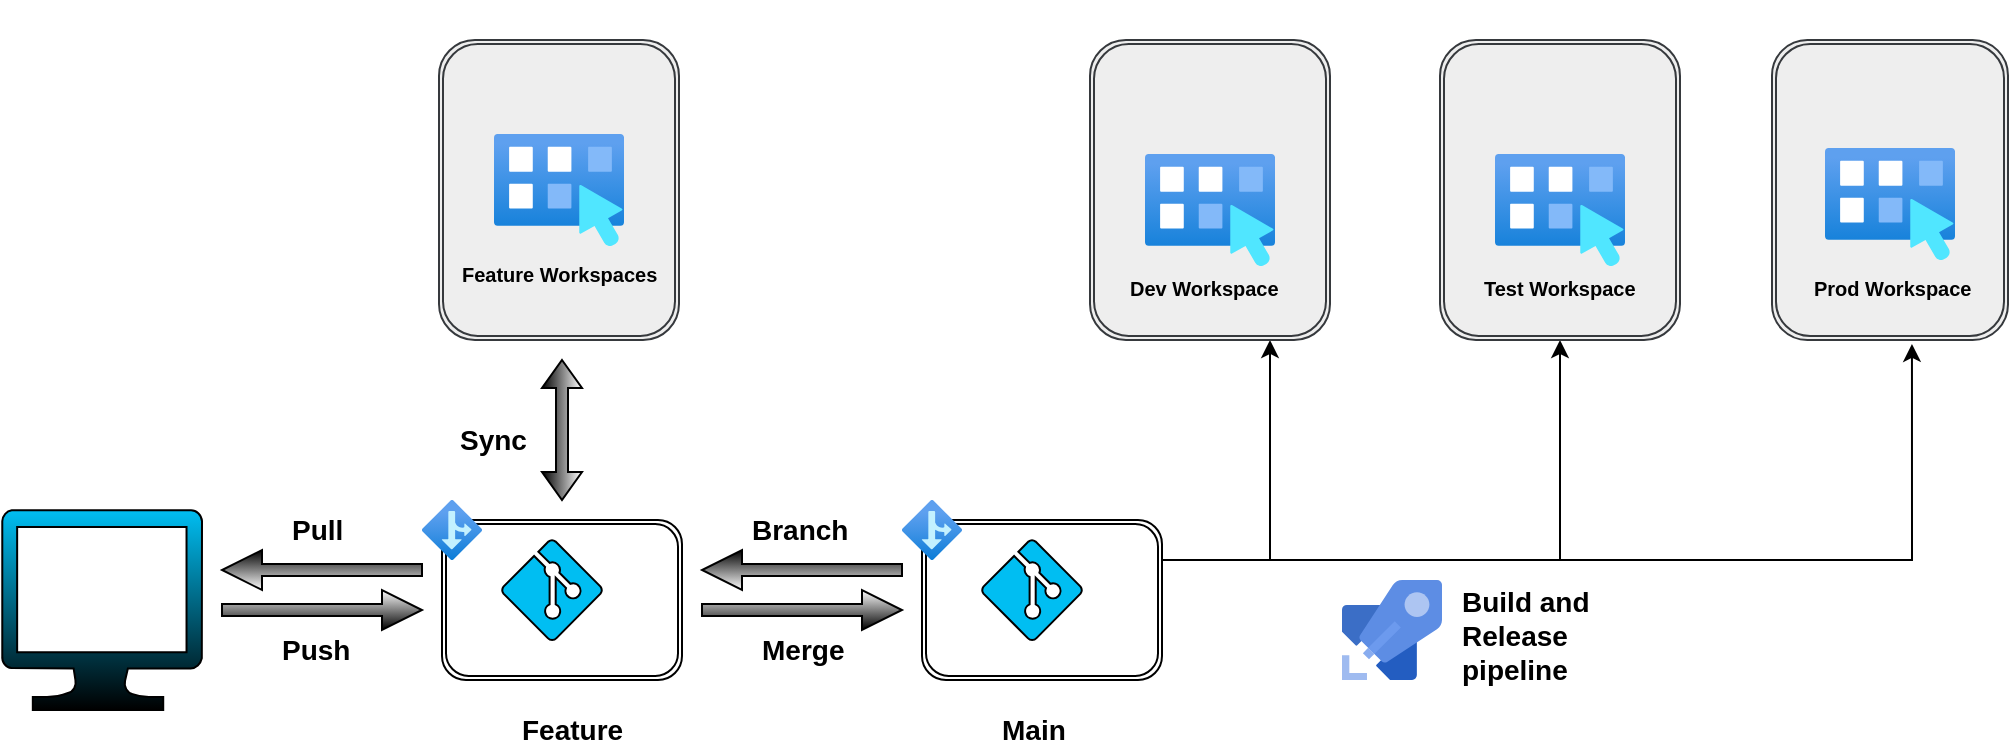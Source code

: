 <mxfile version="24.6.5" type="device">
  <diagram id="Bom2Y7GCucXXIgJSMt-n" name="Page-2">
    <mxGraphModel dx="1434" dy="827" grid="1" gridSize="10" guides="1" tooltips="1" connect="1" arrows="1" fold="1" page="1" pageScale="1" pageWidth="1100" pageHeight="850" math="0" shadow="0">
      <root>
        <mxCell id="0" />
        <mxCell id="1" parent="0" />
        <mxCell id="Ub_6eM_rhkK4rnrmzPiu-1" value="" style="verticalLabelPosition=bottom;html=1;verticalAlign=top;align=center;strokeColor=default;fillColor=#00BEF2;shape=mxgraph.azure.computer;pointerEvents=1;gradientColor=default;shadow=0;textShadow=0;direction=east;flipH=0;flipV=0;" parent="1" vertex="1">
          <mxGeometry x="60" y="275" width="100" height="100" as="geometry" />
        </mxCell>
        <mxCell id="Ub_6eM_rhkK4rnrmzPiu-2" value="" style="shape=singleArrow;direction=west;whiteSpace=wrap;html=1;gradientColor=default;shadow=0;textShadow=0;flipH=0;flipV=0;strokeColor=default;" parent="1" vertex="1">
          <mxGeometry x="170" y="295" width="100" height="20" as="geometry" />
        </mxCell>
        <mxCell id="Ub_6eM_rhkK4rnrmzPiu-3" value="" style="shape=singleArrow;whiteSpace=wrap;html=1;gradientColor=default;shadow=0;textShadow=0;direction=east;flipH=0;flipV=0;strokeColor=default;" parent="1" vertex="1">
          <mxGeometry x="170" y="315" width="100" height="20" as="geometry" />
        </mxCell>
        <mxCell id="Ub_6eM_rhkK4rnrmzPiu-4" value="Pull" style="rounded=0;whiteSpace=wrap;html=1;arcSize=50;strokeColor=none;strokeWidth=1;fillColor=none;fontColor=#000000;whiteSpace=wrap;align=left;verticalAlign=middle;spacingLeft=0;fontStyle=1;fontSize=14;spacing=10;textShadow=0;labelBorderColor=none;shadow=0;direction=east;flipH=0;flipV=0;" parent="1" vertex="1">
          <mxGeometry x="195" y="275" width="40" height="20" as="geometry" />
        </mxCell>
        <mxCell id="Ub_6eM_rhkK4rnrmzPiu-5" value="Push" style="rounded=0;whiteSpace=wrap;html=1;arcSize=50;strokeColor=none;strokeWidth=1;fillColor=none;fontColor=#000000;whiteSpace=wrap;align=left;verticalAlign=middle;spacingLeft=0;fontStyle=1;fontSize=14;spacing=10;textShadow=0;shadow=0;direction=east;flipH=0;flipV=0;" parent="1" vertex="1">
          <mxGeometry x="190" y="335" width="50" height="20" as="geometry" />
        </mxCell>
        <mxCell id="YZ31xkfmWvyY0ZkBBPFm-4" style="edgeStyle=orthogonalEdgeStyle;rounded=0;orthogonalLoop=1;jettySize=auto;html=1;exitX=1;exitY=0.25;exitDx=0;exitDy=0;entryX=0.5;entryY=1;entryDx=0;entryDy=0;" parent="1" source="Ub_6eM_rhkK4rnrmzPiu-6" target="P1D1vN6JfQfnxF3JzwK7-5" edge="1">
          <mxGeometry relative="1" as="geometry" />
        </mxCell>
        <mxCell id="cF--H1yc2ZSGr-OTiTdq-4" style="edgeStyle=orthogonalEdgeStyle;rounded=0;orthogonalLoop=1;jettySize=auto;html=1;exitX=1;exitY=0.25;exitDx=0;exitDy=0;entryX=0.75;entryY=1;entryDx=0;entryDy=0;" parent="1" source="Ub_6eM_rhkK4rnrmzPiu-6" target="P1D1vN6JfQfnxF3JzwK7-1" edge="1">
          <mxGeometry relative="1" as="geometry" />
        </mxCell>
        <mxCell id="Ub_6eM_rhkK4rnrmzPiu-6" value="" style="shape=ext;double=1;rounded=1;whiteSpace=wrap;html=1;shadow=0;textShadow=0;direction=east;flipH=0;flipV=0;strokeColor=default;" parent="1" vertex="1">
          <mxGeometry x="520" y="280" width="120" height="80" as="geometry" />
        </mxCell>
        <mxCell id="Ub_6eM_rhkK4rnrmzPiu-7" value="" style="image;aspect=fixed;html=1;points=[];align=right;fontSize=12;image=img/lib/azure2/general/Branch.svg;shadow=0;textShadow=0;labelPosition=left;verticalLabelPosition=top;verticalAlign=bottom;direction=east;flipH=0;flipV=0;strokeColor=default;" parent="1" vertex="1">
          <mxGeometry x="510" y="270" width="30" height="30" as="geometry" />
        </mxCell>
        <mxCell id="Ub_6eM_rhkK4rnrmzPiu-8" value="" style="verticalLabelPosition=middle;html=1;verticalAlign=middle;align=center;strokeColor=default;fillColor=#00BEF2;shape=mxgraph.azure.git_repository;shadow=0;textShadow=0;labelPosition=center;direction=east;flipH=0;flipV=0;" parent="1" vertex="1">
          <mxGeometry x="550" y="290" width="50" height="50" as="geometry" />
        </mxCell>
        <mxCell id="Ub_6eM_rhkK4rnrmzPiu-9" value="" style="shape=ext;double=1;rounded=1;whiteSpace=wrap;html=1;shadow=0;labelBorderColor=none;textShadow=0;flipH=0;glass=0;direction=east;flipV=0;strokeColor=default;" parent="1" vertex="1">
          <mxGeometry x="280" y="280" width="120" height="80" as="geometry" />
        </mxCell>
        <mxCell id="Ub_6eM_rhkK4rnrmzPiu-10" value="" style="image;aspect=fixed;html=1;points=[];align=right;fontSize=12;image=img/lib/azure2/general/Branch.svg;shadow=0;labelBorderColor=none;textShadow=0;flipH=0;labelPosition=left;verticalLabelPosition=top;verticalAlign=bottom;direction=east;flipV=0;strokeColor=default;" parent="1" vertex="1">
          <mxGeometry x="270" y="270" width="30" height="30" as="geometry" />
        </mxCell>
        <mxCell id="Ub_6eM_rhkK4rnrmzPiu-11" value="" style="verticalLabelPosition=middle;html=1;verticalAlign=middle;align=center;strokeColor=default;fillColor=#00BEF2;shape=mxgraph.azure.git_repository;shadow=0;labelBorderColor=none;textShadow=0;flipH=0;labelPosition=center;direction=east;flipV=0;" parent="1" vertex="1">
          <mxGeometry x="310" y="290" width="50" height="50" as="geometry" />
        </mxCell>
        <mxCell id="Ub_6eM_rhkK4rnrmzPiu-13" value="" style="shape=singleArrow;direction=west;whiteSpace=wrap;html=1;gradientColor=default;shadow=0;textShadow=0;flipH=0;flipV=0;strokeColor=default;" parent="1" vertex="1">
          <mxGeometry x="410" y="295" width="100" height="20" as="geometry" />
        </mxCell>
        <mxCell id="Ub_6eM_rhkK4rnrmzPiu-14" value="" style="shape=singleArrow;whiteSpace=wrap;html=1;gradientColor=default;shadow=0;textShadow=0;direction=east;flipH=0;flipV=0;strokeColor=default;" parent="1" vertex="1">
          <mxGeometry x="410" y="315" width="100" height="20" as="geometry" />
        </mxCell>
        <mxCell id="Ub_6eM_rhkK4rnrmzPiu-15" value="Branch" style="rounded=0;whiteSpace=wrap;html=1;arcSize=50;strokeColor=none;strokeWidth=1;fillColor=none;fontColor=#000000;whiteSpace=wrap;align=left;verticalAlign=middle;spacingLeft=0;fontStyle=1;fontSize=14;spacing=10;textShadow=0;labelBorderColor=none;shadow=0;direction=east;flipH=0;flipV=0;" parent="1" vertex="1">
          <mxGeometry x="425" y="275" width="70" height="20" as="geometry" />
        </mxCell>
        <mxCell id="Ub_6eM_rhkK4rnrmzPiu-16" value="Merge" style="rounded=0;whiteSpace=wrap;html=1;arcSize=50;strokeColor=none;strokeWidth=1;fillColor=none;fontColor=#000000;whiteSpace=wrap;align=left;verticalAlign=middle;spacingLeft=0;fontStyle=1;fontSize=14;spacing=10;textShadow=0;shadow=0;direction=east;flipH=0;flipV=0;" parent="1" vertex="1">
          <mxGeometry x="430" y="335" width="60" height="20" as="geometry" />
        </mxCell>
        <mxCell id="Ub_6eM_rhkK4rnrmzPiu-17" value="Feature" style="rounded=0;whiteSpace=wrap;html=1;arcSize=50;strokeColor=none;strokeWidth=1;fillColor=none;fontColor=#000000;whiteSpace=wrap;align=left;verticalAlign=middle;spacingLeft=0;fontStyle=1;fontSize=14;spacing=10;textShadow=0;shadow=0;direction=east;flipH=0;flipV=0;" parent="1" vertex="1">
          <mxGeometry x="310" y="375" width="60" height="20" as="geometry" />
        </mxCell>
        <mxCell id="Ub_6eM_rhkK4rnrmzPiu-18" value="Main" style="rounded=0;whiteSpace=wrap;html=1;arcSize=50;strokeColor=none;strokeWidth=1;fillColor=none;fontColor=#000000;whiteSpace=wrap;align=left;verticalAlign=middle;spacingLeft=0;fontStyle=1;fontSize=14;spacing=10;textShadow=0;shadow=0;direction=east;flipH=0;flipV=0;" parent="1" vertex="1">
          <mxGeometry x="550" y="375" width="100" height="20" as="geometry" />
        </mxCell>
        <mxCell id="oDvuOgoTyZ9iSBKpnRsw-1" value="Sync" style="rounded=0;whiteSpace=wrap;html=1;arcSize=50;strokeColor=none;strokeWidth=1;fillColor=none;fontColor=#000000;whiteSpace=wrap;align=left;verticalAlign=middle;spacingLeft=0;fontStyle=1;fontSize=14;spacing=10;textShadow=0;labelBorderColor=none;shadow=0;direction=east;flipH=0;flipV=0;glass=0;" parent="1" vertex="1">
          <mxGeometry x="278.5" y="230" width="60" height="20" as="geometry" />
        </mxCell>
        <mxCell id="oDvuOgoTyZ9iSBKpnRsw-2" value="" style="shape=doubleArrow;direction=south;whiteSpace=wrap;html=1;gradientColor=default;shadow=0;textShadow=0;flipH=0;flipV=0;strokeColor=default;" parent="1" vertex="1">
          <mxGeometry x="330" y="200" width="20" height="70" as="geometry" />
        </mxCell>
        <mxCell id="oDvuOgoTyZ9iSBKpnRsw-3" value="" style="shape=ext;double=1;rounded=1;whiteSpace=wrap;html=1;shadow=0;labelBorderColor=none;textShadow=0;flipH=0;glass=0;direction=east;flipV=0;strokeColor=#36393d;fillColor=#eeeeee;" parent="1" vertex="1">
          <mxGeometry x="278.5" y="40" width="120" height="150" as="geometry" />
        </mxCell>
        <mxCell id="oDvuOgoTyZ9iSBKpnRsw-4" value="" style="shape=image;verticalLabelPosition=bottom;verticalAlign=top;imageAspect=0;image=https://www.brasoftware.com.br/Marketing/Microsoft/2023/ebook/fabric/img/icon-microsoft-fabric.png;shadow=0;textShadow=1;" parent="1" vertex="1">
          <mxGeometry x="228.5" y="20" width="75" height="75" as="geometry" />
        </mxCell>
        <mxCell id="oDvuOgoTyZ9iSBKpnRsw-5" value="" style="image;aspect=fixed;html=1;points=[];align=center;fontSize=12;image=img/lib/azure2/compute/Workspaces.svg;shadow=0;textShadow=0;" parent="1" vertex="1">
          <mxGeometry x="306" y="87" width="65" height="56.0" as="geometry" />
        </mxCell>
        <mxCell id="oDvuOgoTyZ9iSBKpnRsw-6" value="Feature Workspaces" style="rounded=1;whiteSpace=wrap;html=1;arcSize=50;strokeColor=none;strokeWidth=1;fillColor=none;fontColor=#000000;whiteSpace=wrap;align=left;verticalAlign=middle;spacingLeft=0;fontStyle=1;fontSize=10;spacing=10;textShadow=0;shadow=0;direction=east;flipH=0;flipV=0;" parent="1" vertex="1">
          <mxGeometry x="280" y="143" width="120" height="27" as="geometry" />
        </mxCell>
        <mxCell id="P1D1vN6JfQfnxF3JzwK7-1" value="" style="shape=ext;double=1;rounded=1;whiteSpace=wrap;html=1;shadow=0;labelBorderColor=none;textShadow=0;flipH=0;glass=0;direction=east;flipV=0;strokeColor=#36393d;fillColor=#eeeeee;" parent="1" vertex="1">
          <mxGeometry x="604" y="40" width="120" height="150" as="geometry" />
        </mxCell>
        <mxCell id="P1D1vN6JfQfnxF3JzwK7-2" value="" style="shape=image;verticalLabelPosition=bottom;verticalAlign=top;imageAspect=0;image=https://www.brasoftware.com.br/Marketing/Microsoft/2023/ebook/fabric/img/icon-microsoft-fabric.png;shadow=0;textShadow=1;" parent="1" vertex="1">
          <mxGeometry x="557" y="20" width="75" height="75" as="geometry" />
        </mxCell>
        <mxCell id="P1D1vN6JfQfnxF3JzwK7-3" value="" style="image;aspect=fixed;html=1;points=[];align=center;fontSize=12;image=img/lib/azure2/compute/Workspaces.svg;shadow=0;textShadow=0;" parent="1" vertex="1">
          <mxGeometry x="631.5" y="97" width="65" height="56.0" as="geometry" />
        </mxCell>
        <mxCell id="P1D1vN6JfQfnxF3JzwK7-4" value="Dev Workspace" style="rounded=1;whiteSpace=wrap;html=1;arcSize=50;strokeColor=none;strokeWidth=1;fillColor=none;fontColor=#000000;whiteSpace=wrap;align=left;verticalAlign=middle;spacingLeft=0;fontStyle=1;fontSize=10;spacing=10;textShadow=0;shadow=0;direction=east;flipH=0;flipV=0;" parent="1" vertex="1">
          <mxGeometry x="614" y="150" width="110" height="27" as="geometry" />
        </mxCell>
        <mxCell id="P1D1vN6JfQfnxF3JzwK7-5" value="" style="shape=ext;double=1;rounded=1;whiteSpace=wrap;html=1;shadow=0;labelBorderColor=none;textShadow=0;flipH=0;glass=0;direction=east;flipV=0;strokeColor=#36393d;fillColor=#eeeeee;" parent="1" vertex="1">
          <mxGeometry x="779" y="40" width="120" height="150" as="geometry" />
        </mxCell>
        <mxCell id="P1D1vN6JfQfnxF3JzwK7-6" value="" style="image;aspect=fixed;html=1;points=[];align=center;fontSize=12;image=img/lib/azure2/compute/Workspaces.svg;shadow=0;textShadow=0;" parent="1" vertex="1">
          <mxGeometry x="806.5" y="97" width="65" height="56.0" as="geometry" />
        </mxCell>
        <mxCell id="P1D1vN6JfQfnxF3JzwK7-7" value="Test Workspace" style="rounded=1;whiteSpace=wrap;html=1;arcSize=50;strokeColor=none;strokeWidth=1;fillColor=none;fontColor=#000000;whiteSpace=wrap;align=left;verticalAlign=middle;spacingLeft=0;fontStyle=1;fontSize=10;spacing=10;textShadow=0;shadow=0;direction=east;flipH=0;flipV=0;" parent="1" vertex="1">
          <mxGeometry x="790.5" y="150" width="97" height="27" as="geometry" />
        </mxCell>
        <mxCell id="P1D1vN6JfQfnxF3JzwK7-8" value="" style="shape=ext;double=1;rounded=1;whiteSpace=wrap;html=1;shadow=0;labelBorderColor=none;textShadow=1;flipH=0;glass=0;direction=east;flipV=0;strokeColor=#36393d;fillColor=#eeeeee;" parent="1" vertex="1">
          <mxGeometry x="945" y="40" width="118" height="150" as="geometry" />
        </mxCell>
        <mxCell id="P1D1vN6JfQfnxF3JzwK7-9" value="" style="image;aspect=fixed;html=1;points=[];align=center;fontSize=12;image=img/lib/azure2/compute/Workspaces.svg;shadow=0;textShadow=0;" parent="1" vertex="1">
          <mxGeometry x="971.5" y="94" width="65" height="56.0" as="geometry" />
        </mxCell>
        <mxCell id="P1D1vN6JfQfnxF3JzwK7-10" value="Prod Workspace" style="rounded=1;whiteSpace=wrap;html=1;arcSize=50;strokeColor=none;strokeWidth=1;fillColor=none;fontColor=#000000;whiteSpace=wrap;align=left;verticalAlign=middle;spacingLeft=0;fontStyle=1;fontSize=10;spacing=10;textShadow=0;shadow=0;direction=east;flipH=0;flipV=0;" parent="1" vertex="1">
          <mxGeometry x="955.5" y="150" width="97" height="27" as="geometry" />
        </mxCell>
        <mxCell id="YZ31xkfmWvyY0ZkBBPFm-1" value="" style="image;sketch=0;aspect=fixed;html=1;points=[];align=center;fontSize=12;image=img/lib/mscae/Azure_Pipelines.svg;shadow=0;textShadow=0;direction=east;flipH=0;flipV=0;strokeColor=default;" parent="1" vertex="1">
          <mxGeometry x="730" y="310" width="50" height="50" as="geometry" />
        </mxCell>
        <mxCell id="YZ31xkfmWvyY0ZkBBPFm-5" style="edgeStyle=orthogonalEdgeStyle;rounded=0;orthogonalLoop=1;jettySize=auto;html=1;exitX=1;exitY=0.25;exitDx=0;exitDy=0;entryX=0.593;entryY=1.013;entryDx=0;entryDy=0;entryPerimeter=0;" parent="1" source="Ub_6eM_rhkK4rnrmzPiu-6" target="P1D1vN6JfQfnxF3JzwK7-8" edge="1">
          <mxGeometry relative="1" as="geometry" />
        </mxCell>
        <mxCell id="YZ31xkfmWvyY0ZkBBPFm-16" value="Build and Release pipeline" style="rounded=0;whiteSpace=wrap;html=1;arcSize=50;strokeColor=none;strokeWidth=1;fillColor=none;fontColor=#000000;whiteSpace=wrap;align=left;verticalAlign=middle;spacingLeft=0;fontStyle=1;fontSize=14;spacing=10;textShadow=0;shadow=0;direction=east;flipH=0;flipV=0;" parent="1" vertex="1">
          <mxGeometry x="780" y="310" width="100" height="55" as="geometry" />
        </mxCell>
      </root>
    </mxGraphModel>
  </diagram>
</mxfile>
